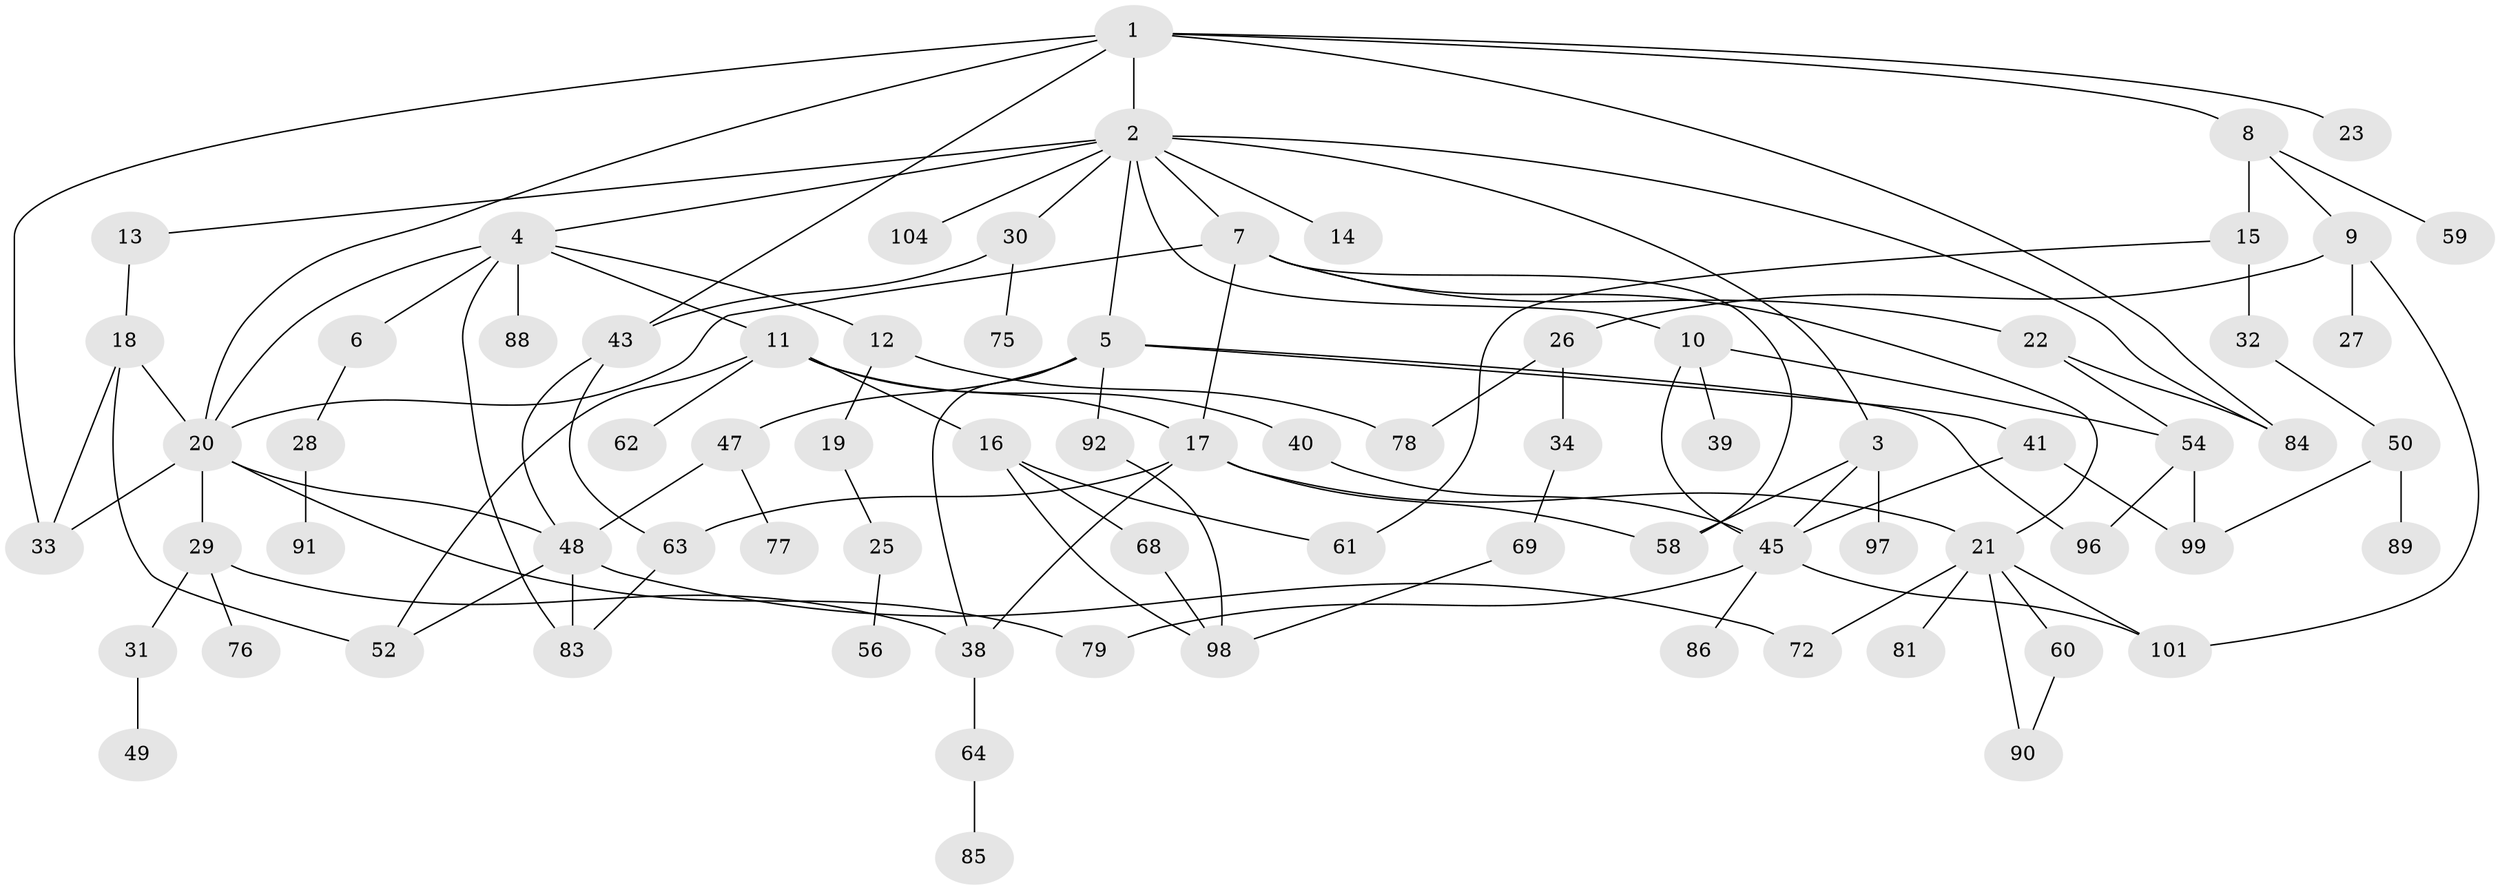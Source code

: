 // original degree distribution, {7: 0.018018018018018018, 11: 0.009009009009009009, 4: 0.13513513513513514, 6: 0.018018018018018018, 2: 0.34234234234234234, 5: 0.05405405405405406, 3: 0.21621621621621623, 1: 0.2072072072072072}
// Generated by graph-tools (version 1.1) at 2025/17/03/04/25 18:17:05]
// undirected, 77 vertices, 114 edges
graph export_dot {
graph [start="1"]
  node [color=gray90,style=filled];
  1;
  2;
  3;
  4;
  5 [super="+35"];
  6;
  7 [super="+74"];
  8;
  9;
  10;
  11 [super="+36"];
  12 [super="+24"];
  13;
  14;
  15;
  16;
  17 [super="+71"];
  18 [super="+37"];
  19;
  20 [super="+44+66"];
  21 [super="+57"];
  22 [super="+67"];
  23;
  25;
  26;
  27;
  28;
  29 [super="+42"];
  30 [super="+94"];
  31;
  32;
  33;
  34;
  38 [super="+100+95"];
  39;
  40;
  41;
  43 [super="+105"];
  45 [super="+51"];
  47;
  48 [super="+65"];
  49;
  50 [super="+82"];
  52 [super="+53+80"];
  54;
  56;
  58 [super="+106"];
  59;
  60;
  61;
  62;
  63;
  64;
  68;
  69;
  72;
  75;
  76;
  77;
  78 [super="+93"];
  79;
  81;
  83;
  84 [super="+108"];
  85;
  86;
  88;
  89;
  90;
  91;
  92;
  96;
  97;
  98 [super="+109"];
  99 [super="+110"];
  101;
  104;
  1 -- 2;
  1 -- 8;
  1 -- 23;
  1 -- 33;
  1 -- 20;
  1 -- 43;
  1 -- 84;
  2 -- 3;
  2 -- 4;
  2 -- 5;
  2 -- 7;
  2 -- 10;
  2 -- 13;
  2 -- 14;
  2 -- 30;
  2 -- 104;
  2 -- 84;
  3 -- 45;
  3 -- 58;
  3 -- 97;
  4 -- 6;
  4 -- 11;
  4 -- 12;
  4 -- 20;
  4 -- 88;
  4 -- 83;
  5 -- 41;
  5 -- 47;
  5 -- 96;
  5 -- 38;
  5 -- 92;
  6 -- 28;
  7 -- 17;
  7 -- 22;
  7 -- 20;
  7 -- 58;
  7 -- 21;
  8 -- 9;
  8 -- 15;
  8 -- 59;
  9 -- 26;
  9 -- 27;
  9 -- 101;
  10 -- 39;
  10 -- 54;
  10 -- 45;
  11 -- 16;
  11 -- 40;
  11 -- 52;
  11 -- 62;
  11 -- 17;
  12 -- 19;
  12 -- 78;
  13 -- 18;
  15 -- 32;
  15 -- 61;
  16 -- 61;
  16 -- 68;
  16 -- 98;
  17 -- 21;
  17 -- 38;
  17 -- 63;
  17 -- 58;
  18 -- 52;
  18 -- 33;
  18 -- 20;
  19 -- 25;
  20 -- 29;
  20 -- 33;
  20 -- 48;
  20 -- 79;
  21 -- 81;
  21 -- 101;
  21 -- 72;
  21 -- 90;
  21 -- 60;
  22 -- 54;
  22 -- 84;
  25 -- 56;
  26 -- 34;
  26 -- 78;
  28 -- 91;
  29 -- 31;
  29 -- 38;
  29 -- 76;
  30 -- 43;
  30 -- 75;
  31 -- 49;
  32 -- 50;
  34 -- 69;
  38 -- 64;
  40 -- 45;
  41 -- 99;
  41 -- 45;
  43 -- 63;
  43 -- 48;
  45 -- 86;
  45 -- 79;
  45 -- 101;
  47 -- 77;
  47 -- 48;
  48 -- 72;
  48 -- 83 [weight=2];
  48 -- 52;
  50 -- 89;
  50 -- 99;
  54 -- 96;
  54 -- 99;
  60 -- 90;
  63 -- 83;
  64 -- 85;
  68 -- 98;
  69 -- 98;
  92 -- 98;
}
